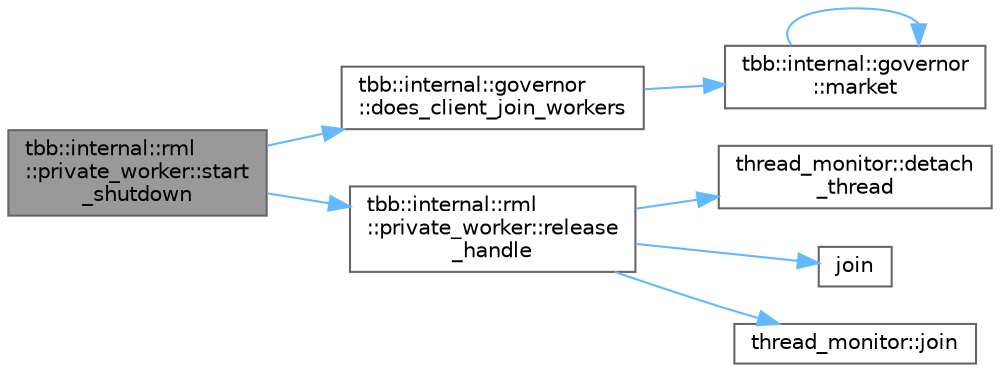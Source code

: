 digraph "tbb::internal::rml::private_worker::start_shutdown"
{
 // LATEX_PDF_SIZE
  bgcolor="transparent";
  edge [fontname=Helvetica,fontsize=10,labelfontname=Helvetica,labelfontsize=10];
  node [fontname=Helvetica,fontsize=10,shape=box,height=0.2,width=0.4];
  rankdir="LR";
  Node1 [id="Node000001",label="tbb::internal::rml\l::private_worker::start\l_shutdown",height=0.2,width=0.4,color="gray40", fillcolor="grey60", style="filled", fontcolor="black",tooltip="Called by a thread (usually not the associated thread) to commence termination."];
  Node1 -> Node2 [id="edge1_Node000001_Node000002",color="steelblue1",style="solid",tooltip=" "];
  Node2 [id="Node000002",label="tbb::internal::governor\l::does_client_join_workers",height=0.2,width=0.4,color="grey40", fillcolor="white", style="filled",URL="$classtbb_1_1internal_1_1governor.html#a43c19dfa41213a92de3da1d0841cbf5a",tooltip=" "];
  Node2 -> Node3 [id="edge2_Node000002_Node000003",color="steelblue1",style="solid",tooltip=" "];
  Node3 [id="Node000003",label="tbb::internal::governor\l::market",height=0.2,width=0.4,color="grey40", fillcolor="white", style="filled",URL="$classtbb_1_1internal_1_1governor.html#ad285005b97c0c084157a6be5e6e0f2ee",tooltip=" "];
  Node3 -> Node3 [id="edge3_Node000003_Node000003",color="steelblue1",style="solid",tooltip=" "];
  Node1 -> Node4 [id="edge4_Node000001_Node000004",color="steelblue1",style="solid",tooltip=" "];
  Node4 [id="Node000004",label="tbb::internal::rml\l::private_worker::release\l_handle",height=0.2,width=0.4,color="grey40", fillcolor="white", style="filled",URL="$classtbb_1_1internal_1_1rml_1_1private__worker.html#a6e4301e948ea0fe1b57b4f5f3ec9375a",tooltip=" "];
  Node4 -> Node5 [id="edge5_Node000004_Node000005",color="steelblue1",style="solid",tooltip=" "];
  Node5 [id="Node000005",label="thread_monitor::detach\l_thread",height=0.2,width=0.4,color="grey40", fillcolor="white", style="filled",URL="$classthread__monitor.html#aaec978fb92f21dd1823401f7fd1d6f24",tooltip="Detach thread"];
  Node4 -> Node6 [id="edge6_Node000004_Node000006",color="steelblue1",style="solid",tooltip=" "];
  Node6 [id="Node000006",label="join",height=0.2,width=0.4,color="grey40", fillcolor="white", style="filled",URL="$bundled_2ranges_8h.html#a703e3555a519a55eae7986580660994c",tooltip=" "];
  Node4 -> Node7 [id="edge7_Node000004_Node000007",color="steelblue1",style="solid",tooltip=" "];
  Node7 [id="Node000007",label="thread_monitor::join",height=0.2,width=0.4,color="grey40", fillcolor="white", style="filled",URL="$classthread__monitor.html#a2be9fe6a3ec89c83442b2acd31d87df7",tooltip="Join thread"];
}
